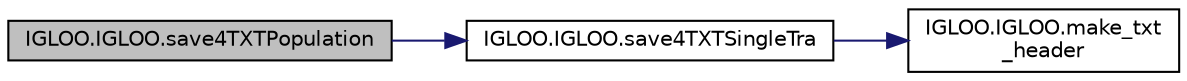 digraph "IGLOO.IGLOO.save4TXTPopulation"
{
  edge [fontname="Helvetica",fontsize="10",labelfontname="Helvetica",labelfontsize="10"];
  node [fontname="Helvetica",fontsize="10",shape=record];
  rankdir="LR";
  Node1 [label="IGLOO.IGLOO.save4TXTPopulation",height=0.2,width=0.4,color="black", fillcolor="grey75", style="filled" fontcolor="black"];
  Node1 -> Node2 [color="midnightblue",fontsize="10",style="solid",fontname="Helvetica"];
  Node2 [label="IGLOO.IGLOO.save4TXTSingleTra",height=0.2,width=0.4,color="black", fillcolor="white", style="filled",URL="$class_i_g_l_o_o_1_1_i_g_l_o_o.html#a50593fdf3fd4876c6f1835e4f5752624"];
  Node2 -> Node3 [color="midnightblue",fontsize="10",style="solid",fontname="Helvetica"];
  Node3 [label="IGLOO.IGLOO.make_txt\l_header",height=0.2,width=0.4,color="black", fillcolor="white", style="filled",URL="$class_i_g_l_o_o_1_1_i_g_l_o_o.html#ad284f8c54402e10849b2d0d983003e4c"];
}
